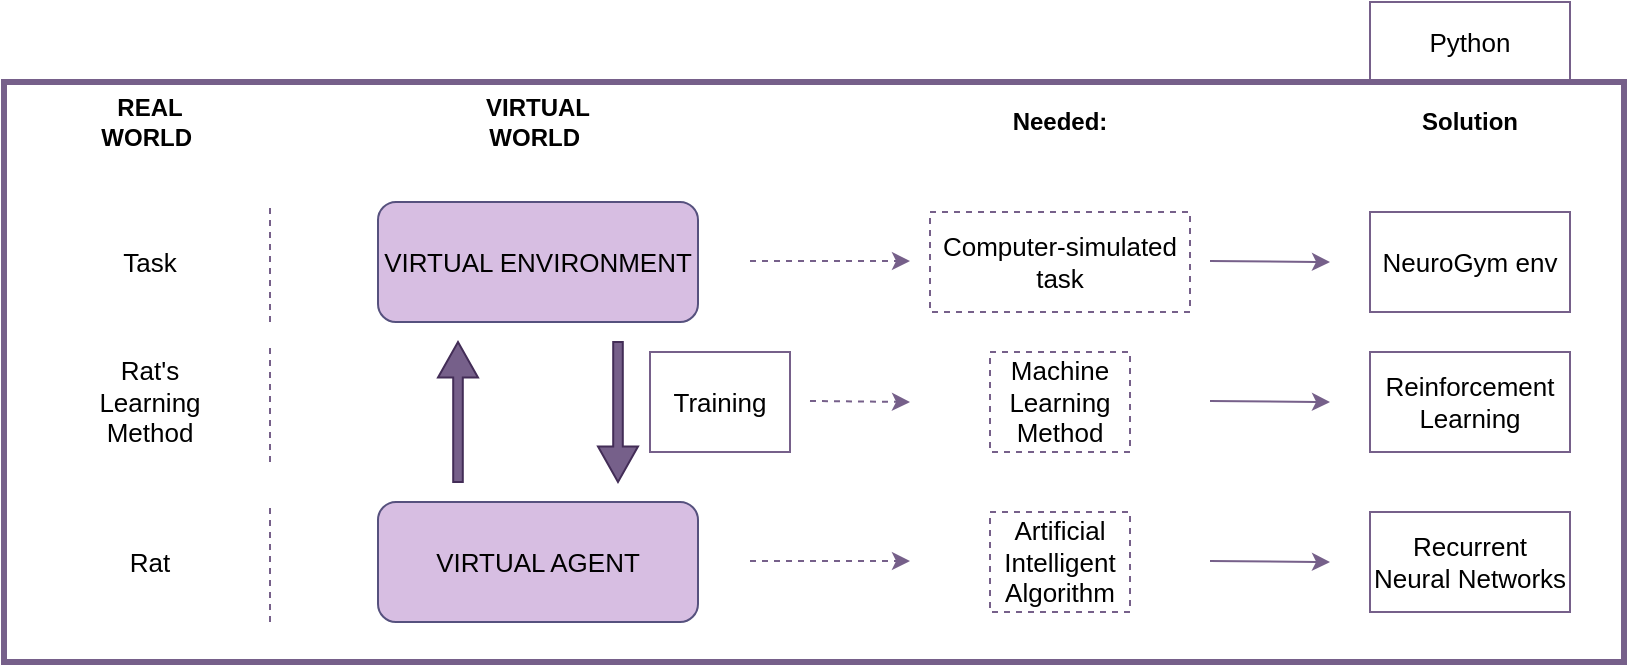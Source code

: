 <mxfile version="13.2.4" type="device"><diagram id="9HH6MZwRfuhN1lwt1_DM" name="Page-1"><mxGraphModel dx="751" dy="391" grid="1" gridSize="10" guides="1" tooltips="1" connect="1" arrows="1" fold="1" page="1" pageScale="1" pageWidth="827" pageHeight="1169" math="0" shadow="0"><root><mxCell id="0"/><mxCell id="1" parent="0"/><mxCell id="VhAV4z1xLGdwBTjTb8HP-9" value="&lt;span style=&quot;font-size: 13px&quot;&gt;VIRTUAL ENVIRONMENT&lt;/span&gt;" style="rounded=1;whiteSpace=wrap;html=1;strokeWidth=1;fillColor=#D7BEE2;strokeColor=#56517e;fontStyle=0;fontSize=13;" parent="1" vertex="1"><mxGeometry x="204" y="180" width="160" height="60" as="geometry"/></mxCell><mxCell id="VhAV4z1xLGdwBTjTb8HP-12" value="" style="html=1;shadow=0;dashed=0;align=center;verticalAlign=middle;shape=mxgraph.arrows2.arrow;dy=0.76;dx=17.8;direction=north;notch=0;strokeWidth=1;fillColor=#76608a;strokeColor=#432D57;fontColor=#ffffff;" parent="1" vertex="1"><mxGeometry x="234" y="250" width="20" height="70" as="geometry"/></mxCell><mxCell id="VhAV4z1xLGdwBTjTb8HP-13" value="" style="html=1;shadow=0;dashed=0;align=center;verticalAlign=middle;shape=mxgraph.arrows2.arrow;dy=0.76;dx=17.8;direction=north;notch=0;strokeWidth=1;rotation=-180;fillColor=#76608a;strokeColor=#432D57;fontColor=#ffffff;" parent="1" vertex="1"><mxGeometry x="314" y="250" width="20" height="70" as="geometry"/></mxCell><mxCell id="VhAV4z1xLGdwBTjTb8HP-19" value="&lt;span style=&quot;font-size: 13px;&quot;&gt;VIRTUAL AGENT&lt;/span&gt;" style="rounded=1;whiteSpace=wrap;html=1;strokeWidth=1;fillColor=#D7BEE2;strokeColor=#56517e;fontStyle=0;fontSize=13;" parent="1" vertex="1"><mxGeometry x="204" y="330" width="160" height="60" as="geometry"/></mxCell><mxCell id="VhAV4z1xLGdwBTjTb8HP-23" value="" style="rounded=0;whiteSpace=wrap;html=1;strokeWidth=3;fillColor=none;strokeColor=#76608A;fontColor=#ffffff;" parent="1" vertex="1"><mxGeometry x="17" y="120" width="810" height="290" as="geometry"/></mxCell><mxCell id="VhAV4z1xLGdwBTjTb8HP-30" value="" style="endArrow=none;dashed=1;html=1;shadow=0;strokeColor=#76608A;" parent="1" edge="1"><mxGeometry width="50" height="50" relative="1" as="geometry"><mxPoint x="150" y="240" as="sourcePoint"/><mxPoint x="150" y="180" as="targetPoint"/></mxGeometry></mxCell><mxCell id="VhAV4z1xLGdwBTjTb8HP-31" value="" style="endArrow=none;dashed=1;html=1;shadow=0;strokeColor=#76608A;" parent="1" edge="1"><mxGeometry width="50" height="50" relative="1" as="geometry"><mxPoint x="150" y="310" as="sourcePoint"/><mxPoint x="150" y="250" as="targetPoint"/></mxGeometry></mxCell><mxCell id="VhAV4z1xLGdwBTjTb8HP-32" value="" style="endArrow=none;dashed=1;html=1;shadow=0;strokeColor=#76608A;" parent="1" edge="1"><mxGeometry width="50" height="50" relative="1" as="geometry"><mxPoint x="150" y="390" as="sourcePoint"/><mxPoint x="150" y="330" as="targetPoint"/></mxGeometry></mxCell><mxCell id="VhAV4z1xLGdwBTjTb8HP-33" value="Task" style="text;html=1;strokeColor=none;fillColor=none;align=center;verticalAlign=middle;whiteSpace=wrap;rounded=0;fontSize=13;" parent="1" vertex="1"><mxGeometry x="60" y="190" width="60" height="40" as="geometry"/></mxCell><mxCell id="VhAV4z1xLGdwBTjTb8HP-34" value="Rat's Learning Method" style="text;html=1;strokeColor=none;fillColor=none;align=center;verticalAlign=middle;whiteSpace=wrap;rounded=0;fontSize=13;" parent="1" vertex="1"><mxGeometry x="60" y="260" width="60" height="40" as="geometry"/></mxCell><mxCell id="VhAV4z1xLGdwBTjTb8HP-35" value="Rat" style="text;html=1;strokeColor=none;fillColor=none;align=center;verticalAlign=middle;whiteSpace=wrap;rounded=0;fontSize=13;" parent="1" vertex="1"><mxGeometry x="60" y="340" width="60" height="40" as="geometry"/></mxCell><mxCell id="VhAV4z1xLGdwBTjTb8HP-36" value="" style="endArrow=classic;html=1;shadow=0;strokeColor=#76608A;dashed=1;" parent="1" edge="1"><mxGeometry width="50" height="50" relative="1" as="geometry"><mxPoint x="390" y="209.5" as="sourcePoint"/><mxPoint x="470" y="209.5" as="targetPoint"/></mxGeometry></mxCell><mxCell id="VhAV4z1xLGdwBTjTb8HP-37" value="" style="endArrow=classic;html=1;shadow=0;strokeColor=#76608A;dashed=1;" parent="1" edge="1"><mxGeometry width="50" height="50" relative="1" as="geometry"><mxPoint x="390" y="359.5" as="sourcePoint"/><mxPoint x="470" y="359.5" as="targetPoint"/></mxGeometry></mxCell><mxCell id="VhAV4z1xLGdwBTjTb8HP-38" value="" style="endArrow=classic;html=1;shadow=0;strokeColor=#76608A;dashed=1;" parent="1" edge="1"><mxGeometry width="50" height="50" relative="1" as="geometry"><mxPoint x="420" y="279.5" as="sourcePoint"/><mxPoint x="470" y="280" as="targetPoint"/></mxGeometry></mxCell><mxCell id="VhAV4z1xLGdwBTjTb8HP-39" value="REAL WORLD&amp;nbsp;" style="text;html=1;strokeColor=none;fillColor=none;align=center;verticalAlign=middle;whiteSpace=wrap;rounded=0;fontStyle=1" parent="1" vertex="1"><mxGeometry x="60" y="120" width="60" height="40" as="geometry"/></mxCell><mxCell id="VhAV4z1xLGdwBTjTb8HP-40" value="VIRTUAL WORLD&amp;nbsp;" style="text;html=1;strokeColor=none;fillColor=none;align=center;verticalAlign=middle;whiteSpace=wrap;rounded=0;fontStyle=1" parent="1" vertex="1"><mxGeometry x="254" y="120" width="60" height="40" as="geometry"/></mxCell><mxCell id="VhAV4z1xLGdwBTjTb8HP-41" value="&lt;font face=&quot;helvetica&quot; style=&quot;font-size: 13px;&quot;&gt;Training&lt;/font&gt;" style="rounded=0;whiteSpace=wrap;html=1;strokeColor=#76608A;strokeWidth=1;fillColor=none;align=center;verticalAlign=middle;fontSize=13;" parent="1" vertex="1"><mxGeometry x="340" y="255" width="70" height="50" as="geometry"/></mxCell><mxCell id="VhAV4z1xLGdwBTjTb8HP-43" value="Needed:" style="text;html=1;strokeColor=none;fillColor=none;align=center;verticalAlign=middle;whiteSpace=wrap;rounded=0;fontStyle=1" parent="1" vertex="1"><mxGeometry x="515" y="120" width="60" height="40" as="geometry"/></mxCell><mxCell id="VhAV4z1xLGdwBTjTb8HP-44" value="Computer-simulated task" style="text;html=1;strokeColor=#76608A;fillColor=none;align=center;verticalAlign=middle;whiteSpace=wrap;rounded=0;dashed=1;fontSize=13;" parent="1" vertex="1"><mxGeometry x="480" y="185" width="130" height="50" as="geometry"/></mxCell><mxCell id="VhAV4z1xLGdwBTjTb8HP-45" value="Machine Learning Method" style="text;html=1;strokeColor=#76608A;fillColor=none;align=center;verticalAlign=middle;whiteSpace=wrap;rounded=0;dashed=1;fontSize=13;" parent="1" vertex="1"><mxGeometry x="510" y="255" width="70" height="50" as="geometry"/></mxCell><mxCell id="VhAV4z1xLGdwBTjTb8HP-46" value="Artificial Intelligent Algorithm" style="text;html=1;strokeColor=#76608A;fillColor=none;align=center;verticalAlign=middle;whiteSpace=wrap;rounded=0;dashed=1;fontSize=13;" parent="1" vertex="1"><mxGeometry x="510" y="335" width="70" height="50" as="geometry"/></mxCell><mxCell id="VhAV4z1xLGdwBTjTb8HP-51" value="" style="endArrow=classic;html=1;shadow=0;strokeColor=#76608A;" parent="1" edge="1"><mxGeometry width="50" height="50" relative="1" as="geometry"><mxPoint x="620" y="209.5" as="sourcePoint"/><mxPoint x="680" y="210" as="targetPoint"/></mxGeometry></mxCell><mxCell id="VhAV4z1xLGdwBTjTb8HP-53" value="" style="endArrow=classic;html=1;shadow=0;strokeColor=#76608A;" parent="1" edge="1"><mxGeometry width="50" height="50" relative="1" as="geometry"><mxPoint x="620" y="279.5" as="sourcePoint"/><mxPoint x="680" y="280" as="targetPoint"/></mxGeometry></mxCell><mxCell id="VhAV4z1xLGdwBTjTb8HP-54" value="" style="endArrow=classic;html=1;shadow=0;strokeColor=#76608A;" parent="1" edge="1"><mxGeometry width="50" height="50" relative="1" as="geometry"><mxPoint x="620" y="359.5" as="sourcePoint"/><mxPoint x="680" y="360" as="targetPoint"/></mxGeometry></mxCell><mxCell id="VhAV4z1xLGdwBTjTb8HP-55" value="Solution" style="text;html=1;strokeColor=none;fillColor=none;align=center;verticalAlign=middle;whiteSpace=wrap;rounded=0;fontStyle=1" parent="1" vertex="1"><mxGeometry x="720" y="120" width="60" height="40" as="geometry"/></mxCell><mxCell id="VhAV4z1xLGdwBTjTb8HP-56" value="NeuroGym env" style="text;html=1;strokeColor=#76608A;fillColor=none;align=center;verticalAlign=middle;whiteSpace=wrap;rounded=0;fontSize=13;" parent="1" vertex="1"><mxGeometry x="700" y="185" width="100" height="50" as="geometry"/></mxCell><mxCell id="VhAV4z1xLGdwBTjTb8HP-58" value="Reinforcement Learning" style="text;html=1;strokeColor=#76608A;fillColor=none;align=center;verticalAlign=middle;whiteSpace=wrap;rounded=0;fontSize=13;" parent="1" vertex="1"><mxGeometry x="700" y="255" width="100" height="50" as="geometry"/></mxCell><mxCell id="VhAV4z1xLGdwBTjTb8HP-59" value="Recurrent Neural Networks" style="text;html=1;strokeColor=#76608A;fillColor=none;align=center;verticalAlign=middle;whiteSpace=wrap;rounded=0;fontSize=13;" parent="1" vertex="1"><mxGeometry x="700" y="335" width="100" height="50" as="geometry"/></mxCell><mxCell id="VhAV4z1xLGdwBTjTb8HP-60" value="Python" style="text;html=1;strokeColor=#76608A;fillColor=none;align=center;verticalAlign=middle;whiteSpace=wrap;rounded=0;fontSize=13;" parent="1" vertex="1"><mxGeometry x="700" y="80" width="100" height="40" as="geometry"/></mxCell></root></mxGraphModel></diagram></mxfile>